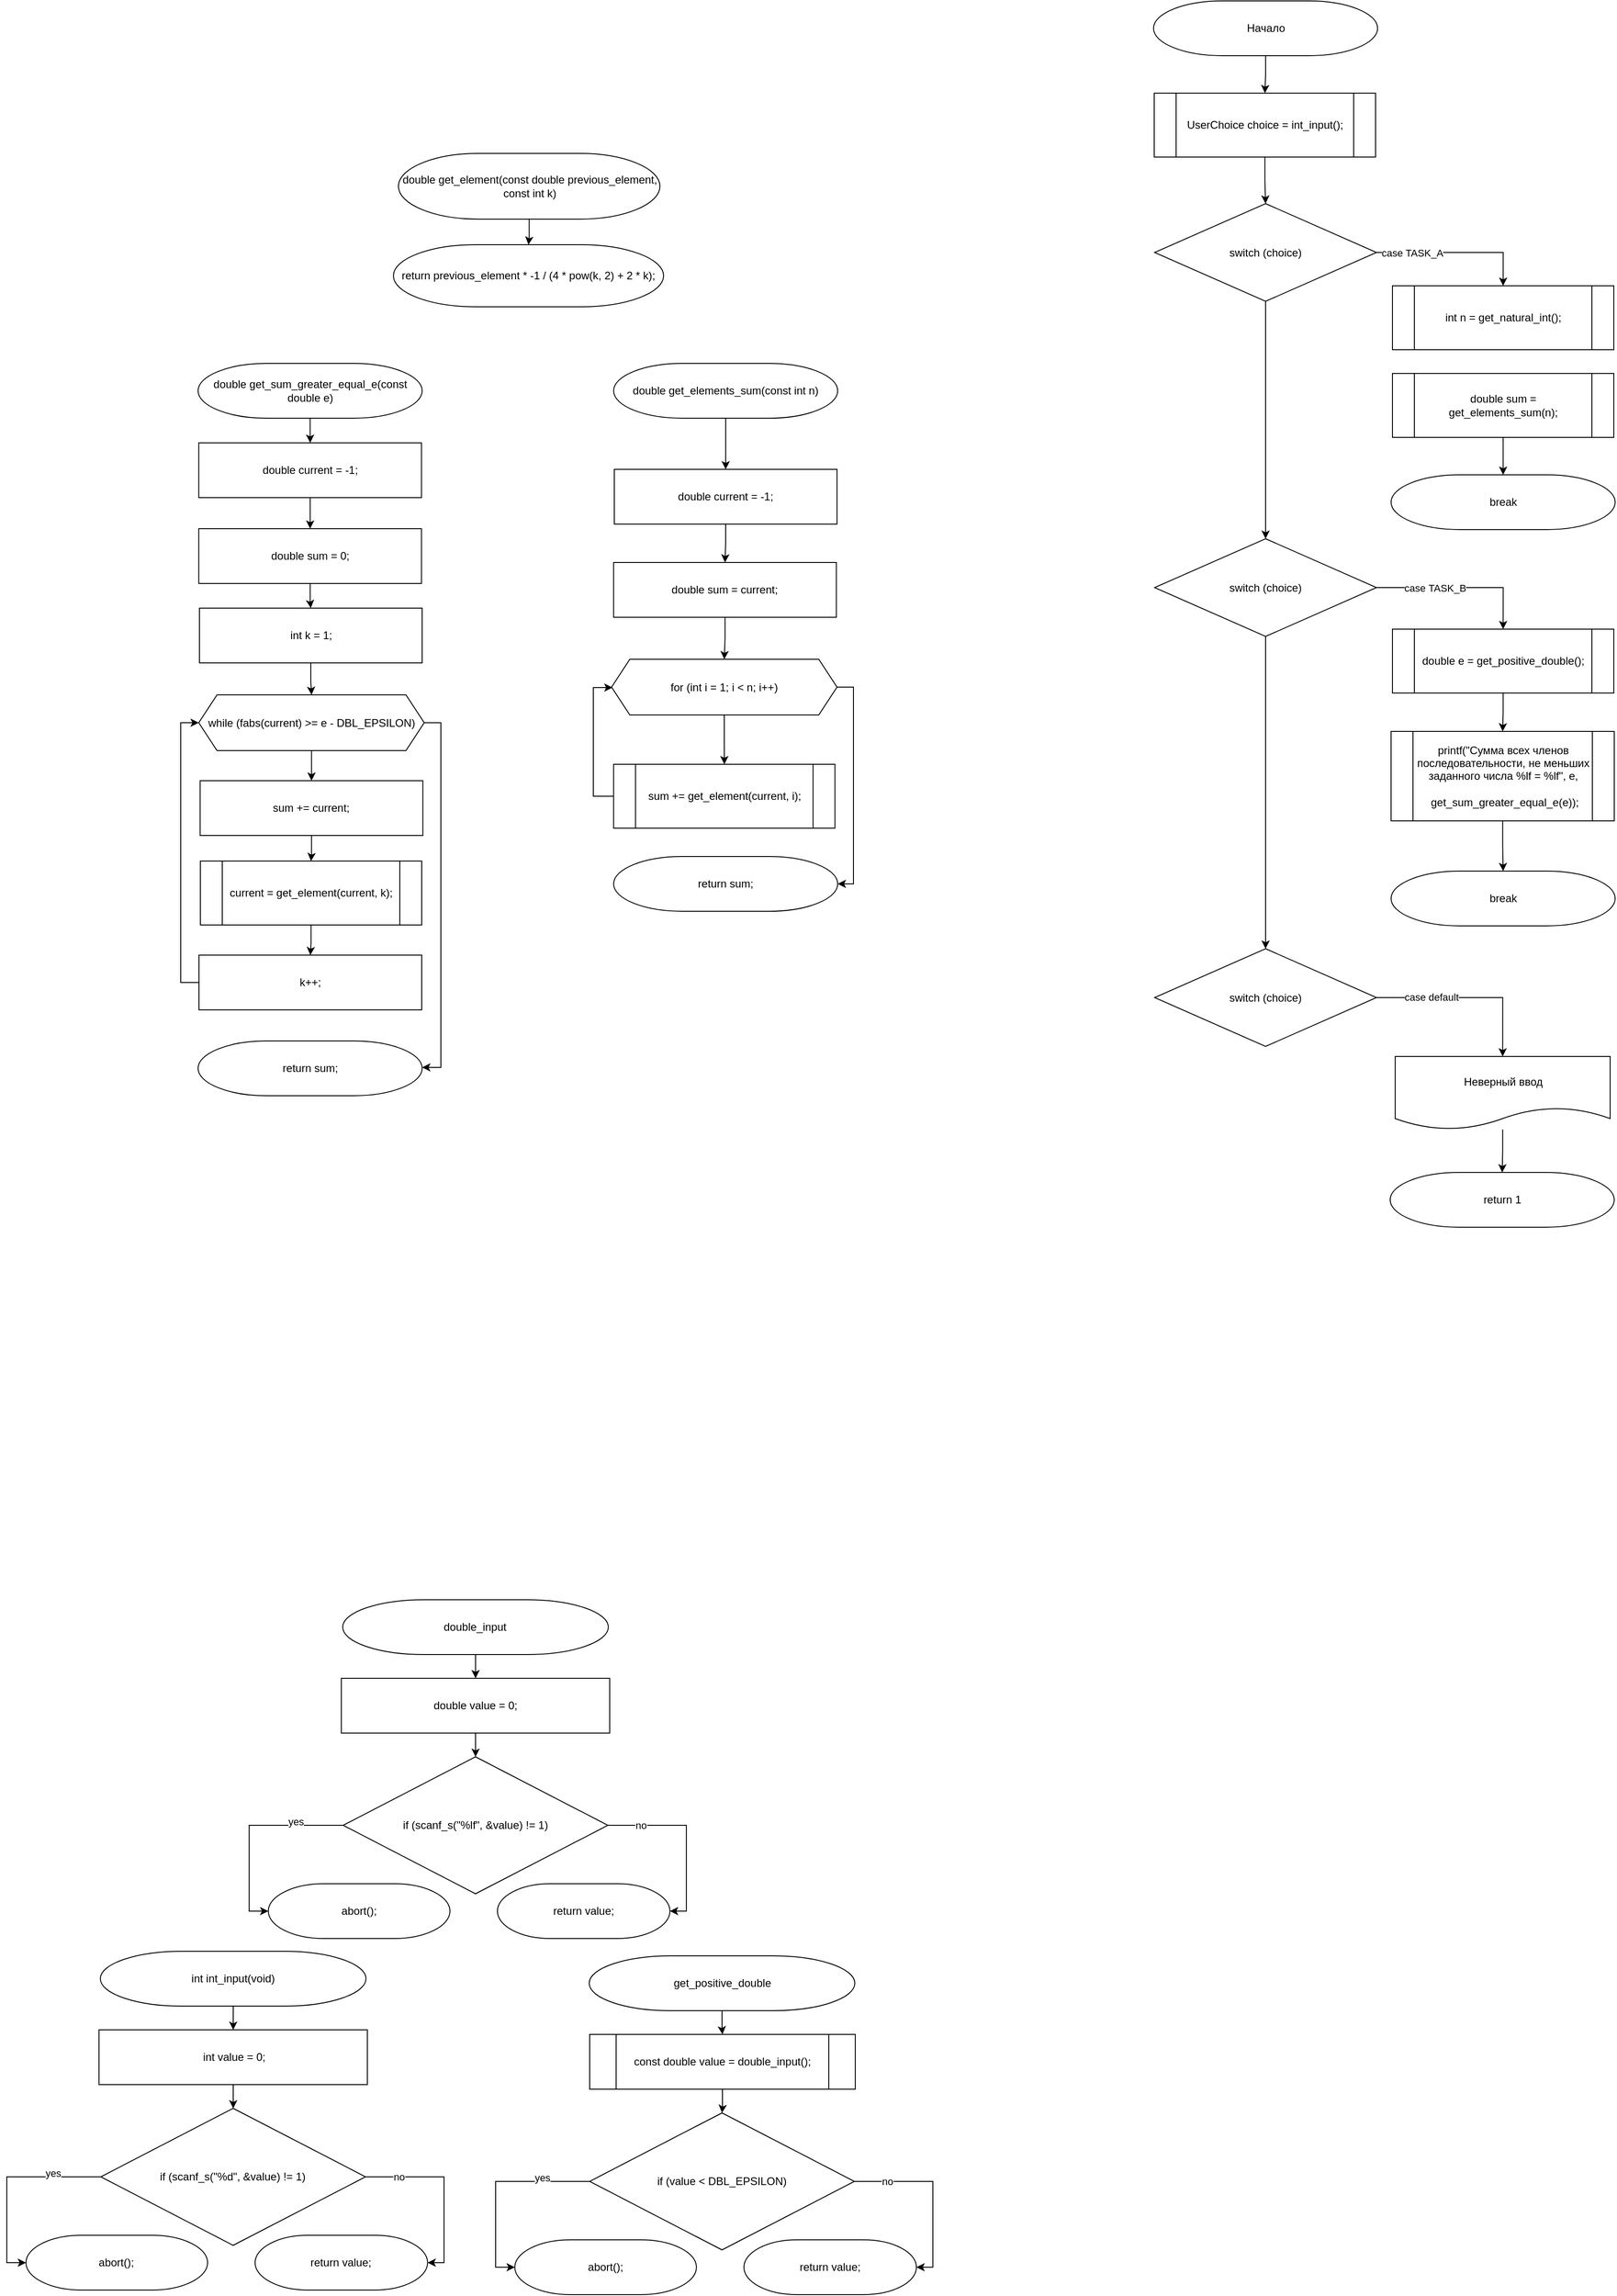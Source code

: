 <mxfile version="25.0.2">
  <diagram name="Страница — 1" id="hPPcrUByunXkYxeMK2Q-">
    <mxGraphModel dx="3249" dy="1206" grid="0" gridSize="10" guides="1" tooltips="1" connect="1" arrows="1" fold="1" page="0" pageScale="1" pageWidth="827" pageHeight="1169" math="0" shadow="0">
      <root>
        <mxCell id="0" />
        <mxCell id="1" parent="0" />
        <mxCell id="ef_AyhjqfBPVGRUeGjaf-38" value="" style="edgeStyle=orthogonalEdgeStyle;rounded=0;orthogonalLoop=1;jettySize=auto;html=1;" edge="1" parent="1" source="ef_AyhjqfBPVGRUeGjaf-4" target="ef_AyhjqfBPVGRUeGjaf-10">
          <mxGeometry relative="1" as="geometry" />
        </mxCell>
        <mxCell id="ef_AyhjqfBPVGRUeGjaf-4" value="Начало" style="strokeWidth=1;html=1;shape=mxgraph.flowchart.terminator;whiteSpace=wrap;" vertex="1" parent="1">
          <mxGeometry x="281.75" y="395" width="245.5" height="60" as="geometry" />
        </mxCell>
        <mxCell id="ef_AyhjqfBPVGRUeGjaf-9" value="" style="edgeStyle=orthogonalEdgeStyle;rounded=0;orthogonalLoop=1;jettySize=auto;html=1;" edge="1" parent="1" source="ef_AyhjqfBPVGRUeGjaf-10" target="ef_AyhjqfBPVGRUeGjaf-14">
          <mxGeometry relative="1" as="geometry" />
        </mxCell>
        <mxCell id="ef_AyhjqfBPVGRUeGjaf-10" value="UserChoice choice = int_input();" style="shape=process;whiteSpace=wrap;html=1;backgroundOutline=1;" vertex="1" parent="1">
          <mxGeometry x="282.5" y="496" width="242.5" height="70" as="geometry" />
        </mxCell>
        <mxCell id="ef_AyhjqfBPVGRUeGjaf-11" style="edgeStyle=orthogonalEdgeStyle;rounded=0;orthogonalLoop=1;jettySize=auto;html=1;entryX=0.5;entryY=0;entryDx=0;entryDy=0;" edge="1" parent="1" source="ef_AyhjqfBPVGRUeGjaf-14" target="ef_AyhjqfBPVGRUeGjaf-16">
          <mxGeometry relative="1" as="geometry" />
        </mxCell>
        <mxCell id="ef_AyhjqfBPVGRUeGjaf-12" value="case TASK_A" style="edgeLabel;html=1;align=center;verticalAlign=middle;resizable=0;points=[];" vertex="1" connectable="0" parent="ef_AyhjqfBPVGRUeGjaf-11">
          <mxGeometry x="-0.552" relative="1" as="geometry">
            <mxPoint x="-1" as="offset" />
          </mxGeometry>
        </mxCell>
        <mxCell id="ef_AyhjqfBPVGRUeGjaf-13" style="edgeStyle=orthogonalEdgeStyle;rounded=0;orthogonalLoop=1;jettySize=auto;html=1;entryX=0.5;entryY=0;entryDx=0;entryDy=0;" edge="1" parent="1" source="ef_AyhjqfBPVGRUeGjaf-14" target="ef_AyhjqfBPVGRUeGjaf-21">
          <mxGeometry relative="1" as="geometry" />
        </mxCell>
        <mxCell id="ef_AyhjqfBPVGRUeGjaf-14" value="switch (choice)" style="rhombus;whiteSpace=wrap;html=1;" vertex="1" parent="1">
          <mxGeometry x="283" y="617" width="243" height="107" as="geometry" />
        </mxCell>
        <mxCell id="ef_AyhjqfBPVGRUeGjaf-16" value="int n = get_natural_int();" style="shape=process;whiteSpace=wrap;html=1;backgroundOutline=1;" vertex="1" parent="1">
          <mxGeometry x="543.5" y="707" width="242.5" height="70" as="geometry" />
        </mxCell>
        <mxCell id="ef_AyhjqfBPVGRUeGjaf-17" value="break" style="strokeWidth=1;html=1;shape=mxgraph.flowchart.terminator;whiteSpace=wrap;" vertex="1" parent="1">
          <mxGeometry x="542" y="914" width="245.5" height="60" as="geometry" />
        </mxCell>
        <mxCell id="ef_AyhjqfBPVGRUeGjaf-18" style="edgeStyle=orthogonalEdgeStyle;rounded=0;orthogonalLoop=1;jettySize=auto;html=1;entryX=0.5;entryY=0;entryDx=0;entryDy=0;" edge="1" parent="1" source="ef_AyhjqfBPVGRUeGjaf-21" target="ef_AyhjqfBPVGRUeGjaf-23">
          <mxGeometry relative="1" as="geometry" />
        </mxCell>
        <mxCell id="ef_AyhjqfBPVGRUeGjaf-19" value="case&amp;nbsp;TASK_B" style="edgeLabel;html=1;align=center;verticalAlign=middle;resizable=0;points=[];" vertex="1" connectable="0" parent="ef_AyhjqfBPVGRUeGjaf-18">
          <mxGeometry x="-0.607" y="-1" relative="1" as="geometry">
            <mxPoint x="28" y="-1" as="offset" />
          </mxGeometry>
        </mxCell>
        <mxCell id="ef_AyhjqfBPVGRUeGjaf-20" style="edgeStyle=orthogonalEdgeStyle;rounded=0;orthogonalLoop=1;jettySize=auto;html=1;entryX=0.5;entryY=0;entryDx=0;entryDy=0;" edge="1" parent="1" source="ef_AyhjqfBPVGRUeGjaf-21" target="ef_AyhjqfBPVGRUeGjaf-28">
          <mxGeometry relative="1" as="geometry" />
        </mxCell>
        <mxCell id="ef_AyhjqfBPVGRUeGjaf-21" value="switch (choice)" style="rhombus;whiteSpace=wrap;html=1;" vertex="1" parent="1">
          <mxGeometry x="283" y="984" width="243" height="107" as="geometry" />
        </mxCell>
        <mxCell id="ef_AyhjqfBPVGRUeGjaf-42" value="" style="edgeStyle=orthogonalEdgeStyle;rounded=0;orthogonalLoop=1;jettySize=auto;html=1;" edge="1" parent="1" source="ef_AyhjqfBPVGRUeGjaf-23" target="ef_AyhjqfBPVGRUeGjaf-41">
          <mxGeometry relative="1" as="geometry" />
        </mxCell>
        <mxCell id="ef_AyhjqfBPVGRUeGjaf-23" value="double e = get_positive_double();" style="shape=process;whiteSpace=wrap;html=1;backgroundOutline=1;" vertex="1" parent="1">
          <mxGeometry x="543.5" y="1083" width="242.5" height="70" as="geometry" />
        </mxCell>
        <mxCell id="ef_AyhjqfBPVGRUeGjaf-24" value="break" style="strokeWidth=1;html=1;shape=mxgraph.flowchart.terminator;whiteSpace=wrap;" vertex="1" parent="1">
          <mxGeometry x="542" y="1348" width="245.5" height="60" as="geometry" />
        </mxCell>
        <mxCell id="ef_AyhjqfBPVGRUeGjaf-25" style="edgeStyle=orthogonalEdgeStyle;rounded=0;orthogonalLoop=1;jettySize=auto;html=1;entryX=0.5;entryY=0;entryDx=0;entryDy=0;" edge="1" parent="1" source="ef_AyhjqfBPVGRUeGjaf-28" target="ef_AyhjqfBPVGRUeGjaf-31">
          <mxGeometry relative="1" as="geometry">
            <mxPoint x="698.25" y="1982" as="targetPoint" />
          </mxGeometry>
        </mxCell>
        <mxCell id="ef_AyhjqfBPVGRUeGjaf-26" value="case&amp;nbsp;default" style="edgeLabel;html=1;align=center;verticalAlign=middle;resizable=0;points=[];" vertex="1" connectable="0" parent="ef_AyhjqfBPVGRUeGjaf-25">
          <mxGeometry x="-0.404" y="1" relative="1" as="geometry">
            <mxPoint x="-1" as="offset" />
          </mxGeometry>
        </mxCell>
        <mxCell id="ef_AyhjqfBPVGRUeGjaf-28" value="switch (choice)" style="rhombus;whiteSpace=wrap;html=1;" vertex="1" parent="1">
          <mxGeometry x="283" y="1433" width="243" height="107" as="geometry" />
        </mxCell>
        <mxCell id="ef_AyhjqfBPVGRUeGjaf-45" value="" style="edgeStyle=orthogonalEdgeStyle;rounded=0;orthogonalLoop=1;jettySize=auto;html=1;" edge="1" parent="1" source="ef_AyhjqfBPVGRUeGjaf-31" target="ef_AyhjqfBPVGRUeGjaf-44">
          <mxGeometry relative="1" as="geometry" />
        </mxCell>
        <mxCell id="ef_AyhjqfBPVGRUeGjaf-31" value="Неверный ввод" style="shape=document;whiteSpace=wrap;html=1;boundedLbl=1;" vertex="1" parent="1">
          <mxGeometry x="546.5" y="1551" width="235.5" height="80" as="geometry" />
        </mxCell>
        <mxCell id="ef_AyhjqfBPVGRUeGjaf-40" value="" style="edgeStyle=orthogonalEdgeStyle;rounded=0;orthogonalLoop=1;jettySize=auto;html=1;" edge="1" parent="1" source="ef_AyhjqfBPVGRUeGjaf-39" target="ef_AyhjqfBPVGRUeGjaf-17">
          <mxGeometry relative="1" as="geometry" />
        </mxCell>
        <mxCell id="ef_AyhjqfBPVGRUeGjaf-39" value="double sum = get_elements_sum(n);" style="shape=process;whiteSpace=wrap;html=1;backgroundOutline=1;" vertex="1" parent="1">
          <mxGeometry x="543.5" y="803" width="242.5" height="70" as="geometry" />
        </mxCell>
        <mxCell id="ef_AyhjqfBPVGRUeGjaf-43" value="" style="edgeStyle=orthogonalEdgeStyle;rounded=0;orthogonalLoop=1;jettySize=auto;html=1;" edge="1" parent="1" source="ef_AyhjqfBPVGRUeGjaf-41" target="ef_AyhjqfBPVGRUeGjaf-24">
          <mxGeometry relative="1" as="geometry" />
        </mxCell>
        <mxCell id="ef_AyhjqfBPVGRUeGjaf-41" value="&lt;div&gt;printf(&quot;Cуммa всех членов последовательности, не меньших заданного числа %lf = %lf&quot;, e,&lt;/div&gt;&lt;div&gt;&amp;nbsp; &amp;nbsp; &amp;nbsp; &amp;nbsp; &amp;nbsp; &amp;nbsp; &amp;nbsp; &amp;nbsp; &amp;nbsp; &amp;nbsp;get_sum_greater_equal_e(e));&lt;/div&gt;" style="shape=process;whiteSpace=wrap;html=1;backgroundOutline=1;" vertex="1" parent="1">
          <mxGeometry x="542" y="1195" width="244.5" height="98" as="geometry" />
        </mxCell>
        <mxCell id="ef_AyhjqfBPVGRUeGjaf-44" value="return 1" style="strokeWidth=1;html=1;shape=mxgraph.flowchart.terminator;whiteSpace=wrap;" vertex="1" parent="1">
          <mxGeometry x="541" y="1678" width="245.5" height="60" as="geometry" />
        </mxCell>
        <mxCell id="ef_AyhjqfBPVGRUeGjaf-48" value="" style="edgeStyle=orthogonalEdgeStyle;rounded=0;orthogonalLoop=1;jettySize=auto;html=1;" edge="1" parent="1" source="ef_AyhjqfBPVGRUeGjaf-46" target="ef_AyhjqfBPVGRUeGjaf-47">
          <mxGeometry relative="1" as="geometry" />
        </mxCell>
        <mxCell id="ef_AyhjqfBPVGRUeGjaf-46" value="double get_element(const double previous_element, const int k)" style="strokeWidth=1;html=1;shape=mxgraph.flowchart.terminator;whiteSpace=wrap;" vertex="1" parent="1">
          <mxGeometry x="-545.5" y="562" width="286.5" height="72" as="geometry" />
        </mxCell>
        <mxCell id="ef_AyhjqfBPVGRUeGjaf-47" value="return previous_element * -1 / (4 * pow(k, 2) + 2 * k);" style="strokeWidth=1;html=1;shape=mxgraph.flowchart.terminator;whiteSpace=wrap;" vertex="1" parent="1">
          <mxGeometry x="-551" y="662" width="296" height="68" as="geometry" />
        </mxCell>
        <mxCell id="ef_AyhjqfBPVGRUeGjaf-56" value="" style="edgeStyle=orthogonalEdgeStyle;rounded=0;orthogonalLoop=1;jettySize=auto;html=1;" edge="1" parent="1" source="ef_AyhjqfBPVGRUeGjaf-49" target="ef_AyhjqfBPVGRUeGjaf-50">
          <mxGeometry relative="1" as="geometry" />
        </mxCell>
        <mxCell id="ef_AyhjqfBPVGRUeGjaf-49" value="double get_elements_sum(const int n)" style="strokeWidth=1;html=1;shape=mxgraph.flowchart.terminator;whiteSpace=wrap;" vertex="1" parent="1">
          <mxGeometry x="-309.75" y="792" width="245.5" height="60" as="geometry" />
        </mxCell>
        <mxCell id="ef_AyhjqfBPVGRUeGjaf-57" value="" style="edgeStyle=orthogonalEdgeStyle;rounded=0;orthogonalLoop=1;jettySize=auto;html=1;" edge="1" parent="1" source="ef_AyhjqfBPVGRUeGjaf-50" target="ef_AyhjqfBPVGRUeGjaf-51">
          <mxGeometry relative="1" as="geometry" />
        </mxCell>
        <mxCell id="ef_AyhjqfBPVGRUeGjaf-50" value="double current = -1;" style="rounded=0;whiteSpace=wrap;html=1;" vertex="1" parent="1">
          <mxGeometry x="-309" y="908" width="244" height="60" as="geometry" />
        </mxCell>
        <mxCell id="ef_AyhjqfBPVGRUeGjaf-58" value="" style="edgeStyle=orthogonalEdgeStyle;rounded=0;orthogonalLoop=1;jettySize=auto;html=1;" edge="1" parent="1" source="ef_AyhjqfBPVGRUeGjaf-51" target="ef_AyhjqfBPVGRUeGjaf-52">
          <mxGeometry relative="1" as="geometry" />
        </mxCell>
        <mxCell id="ef_AyhjqfBPVGRUeGjaf-51" value="double sum = current;" style="rounded=0;whiteSpace=wrap;html=1;" vertex="1" parent="1">
          <mxGeometry x="-309.75" y="1010" width="244" height="60" as="geometry" />
        </mxCell>
        <mxCell id="ef_AyhjqfBPVGRUeGjaf-54" value="" style="edgeStyle=orthogonalEdgeStyle;rounded=0;orthogonalLoop=1;jettySize=auto;html=1;" edge="1" parent="1" source="ef_AyhjqfBPVGRUeGjaf-52" target="ef_AyhjqfBPVGRUeGjaf-53">
          <mxGeometry relative="1" as="geometry" />
        </mxCell>
        <mxCell id="ef_AyhjqfBPVGRUeGjaf-52" value="for (int i = 1; i &amp;lt; n; i++)" style="shape=hexagon;perimeter=hexagonPerimeter2;whiteSpace=wrap;html=1;fixedSize=1;" vertex="1" parent="1">
          <mxGeometry x="-312" y="1116" width="247" height="61" as="geometry" />
        </mxCell>
        <mxCell id="ef_AyhjqfBPVGRUeGjaf-53" value="sum += get_element(current, i);" style="shape=process;whiteSpace=wrap;html=1;backgroundOutline=1;" vertex="1" parent="1">
          <mxGeometry x="-309.75" y="1231" width="242.5" height="70" as="geometry" />
        </mxCell>
        <mxCell id="ef_AyhjqfBPVGRUeGjaf-55" style="edgeStyle=orthogonalEdgeStyle;rounded=0;orthogonalLoop=1;jettySize=auto;html=1;" edge="1" parent="1" source="ef_AyhjqfBPVGRUeGjaf-53">
          <mxGeometry relative="1" as="geometry">
            <mxPoint x="-311" y="1147" as="targetPoint" />
            <Array as="points">
              <mxPoint x="-332" y="1266" />
              <mxPoint x="-332" y="1147" />
              <mxPoint x="-311" y="1147" />
            </Array>
          </mxGeometry>
        </mxCell>
        <mxCell id="ef_AyhjqfBPVGRUeGjaf-59" value="return sum;" style="strokeWidth=1;html=1;shape=mxgraph.flowchart.terminator;whiteSpace=wrap;" vertex="1" parent="1">
          <mxGeometry x="-309.75" y="1332" width="245.5" height="60" as="geometry" />
        </mxCell>
        <mxCell id="ef_AyhjqfBPVGRUeGjaf-60" style="edgeStyle=orthogonalEdgeStyle;rounded=0;orthogonalLoop=1;jettySize=auto;html=1;entryX=1;entryY=0.5;entryDx=0;entryDy=0;entryPerimeter=0;" edge="1" parent="1" source="ef_AyhjqfBPVGRUeGjaf-52" target="ef_AyhjqfBPVGRUeGjaf-59">
          <mxGeometry relative="1" as="geometry">
            <Array as="points">
              <mxPoint x="-47" y="1147" />
              <mxPoint x="-47" y="1362" />
            </Array>
          </mxGeometry>
        </mxCell>
        <mxCell id="ef_AyhjqfBPVGRUeGjaf-61" value="" style="edgeStyle=orthogonalEdgeStyle;rounded=0;orthogonalLoop=1;jettySize=auto;html=1;" edge="1" parent="1" source="ef_AyhjqfBPVGRUeGjaf-62" target="ef_AyhjqfBPVGRUeGjaf-64">
          <mxGeometry relative="1" as="geometry" />
        </mxCell>
        <mxCell id="ef_AyhjqfBPVGRUeGjaf-62" value="double get_sum_greater_equal_e(const double e)" style="strokeWidth=1;html=1;shape=mxgraph.flowchart.terminator;whiteSpace=wrap;" vertex="1" parent="1">
          <mxGeometry x="-765" y="792" width="245.5" height="60" as="geometry" />
        </mxCell>
        <mxCell id="ef_AyhjqfBPVGRUeGjaf-76" style="edgeStyle=orthogonalEdgeStyle;rounded=0;orthogonalLoop=1;jettySize=auto;html=1;entryX=0.5;entryY=0;entryDx=0;entryDy=0;" edge="1" parent="1" source="ef_AyhjqfBPVGRUeGjaf-64" target="ef_AyhjqfBPVGRUeGjaf-66">
          <mxGeometry relative="1" as="geometry" />
        </mxCell>
        <mxCell id="ef_AyhjqfBPVGRUeGjaf-64" value="double current = -1;" style="rounded=0;whiteSpace=wrap;html=1;" vertex="1" parent="1">
          <mxGeometry x="-764.25" y="879" width="244" height="60" as="geometry" />
        </mxCell>
        <mxCell id="ef_AyhjqfBPVGRUeGjaf-77" value="" style="edgeStyle=orthogonalEdgeStyle;rounded=0;orthogonalLoop=1;jettySize=auto;html=1;" edge="1" parent="1" source="ef_AyhjqfBPVGRUeGjaf-66" target="ef_AyhjqfBPVGRUeGjaf-73">
          <mxGeometry relative="1" as="geometry" />
        </mxCell>
        <mxCell id="ef_AyhjqfBPVGRUeGjaf-66" value="double sum = 0;" style="rounded=0;whiteSpace=wrap;html=1;" vertex="1" parent="1">
          <mxGeometry x="-764.25" y="973" width="244" height="60" as="geometry" />
        </mxCell>
        <mxCell id="ef_AyhjqfBPVGRUeGjaf-82" value="" style="edgeStyle=orthogonalEdgeStyle;rounded=0;orthogonalLoop=1;jettySize=auto;html=1;" edge="1" parent="1" source="ef_AyhjqfBPVGRUeGjaf-68" target="ef_AyhjqfBPVGRUeGjaf-80">
          <mxGeometry relative="1" as="geometry" />
        </mxCell>
        <mxCell id="ef_AyhjqfBPVGRUeGjaf-68" value="while (fabs(current) &amp;gt;= e - DBL_EPSILON)" style="shape=hexagon;perimeter=hexagonPerimeter2;whiteSpace=wrap;html=1;fixedSize=1;" vertex="1" parent="1">
          <mxGeometry x="-764.25" y="1155" width="247" height="61" as="geometry" />
        </mxCell>
        <mxCell id="ef_AyhjqfBPVGRUeGjaf-71" value="return sum;" style="strokeWidth=1;html=1;shape=mxgraph.flowchart.terminator;whiteSpace=wrap;" vertex="1" parent="1">
          <mxGeometry x="-765" y="1534" width="245.5" height="60" as="geometry" />
        </mxCell>
        <mxCell id="ef_AyhjqfBPVGRUeGjaf-78" value="" style="edgeStyle=orthogonalEdgeStyle;rounded=0;orthogonalLoop=1;jettySize=auto;html=1;" edge="1" parent="1" source="ef_AyhjqfBPVGRUeGjaf-73" target="ef_AyhjqfBPVGRUeGjaf-68">
          <mxGeometry relative="1" as="geometry" />
        </mxCell>
        <mxCell id="ef_AyhjqfBPVGRUeGjaf-73" value="int k = 1;" style="rounded=0;whiteSpace=wrap;html=1;" vertex="1" parent="1">
          <mxGeometry x="-763.5" y="1060" width="244" height="60" as="geometry" />
        </mxCell>
        <mxCell id="ef_AyhjqfBPVGRUeGjaf-84" value="" style="edgeStyle=orthogonalEdgeStyle;rounded=0;orthogonalLoop=1;jettySize=auto;html=1;" edge="1" parent="1" source="ef_AyhjqfBPVGRUeGjaf-79" target="ef_AyhjqfBPVGRUeGjaf-81">
          <mxGeometry relative="1" as="geometry" />
        </mxCell>
        <mxCell id="ef_AyhjqfBPVGRUeGjaf-79" value="current = get_element(current, k);" style="shape=process;whiteSpace=wrap;html=1;backgroundOutline=1;" vertex="1" parent="1">
          <mxGeometry x="-762.5" y="1337" width="242.5" height="70" as="geometry" />
        </mxCell>
        <mxCell id="ef_AyhjqfBPVGRUeGjaf-83" value="" style="edgeStyle=orthogonalEdgeStyle;rounded=0;orthogonalLoop=1;jettySize=auto;html=1;" edge="1" parent="1" source="ef_AyhjqfBPVGRUeGjaf-80" target="ef_AyhjqfBPVGRUeGjaf-79">
          <mxGeometry relative="1" as="geometry" />
        </mxCell>
        <mxCell id="ef_AyhjqfBPVGRUeGjaf-80" value="sum += current;" style="rounded=0;whiteSpace=wrap;html=1;" vertex="1" parent="1">
          <mxGeometry x="-762.75" y="1249" width="244" height="60" as="geometry" />
        </mxCell>
        <mxCell id="ef_AyhjqfBPVGRUeGjaf-86" style="edgeStyle=orthogonalEdgeStyle;rounded=0;orthogonalLoop=1;jettySize=auto;html=1;entryX=0;entryY=0.5;entryDx=0;entryDy=0;" edge="1" parent="1" source="ef_AyhjqfBPVGRUeGjaf-81" target="ef_AyhjqfBPVGRUeGjaf-68">
          <mxGeometry relative="1" as="geometry">
            <Array as="points">
              <mxPoint x="-784" y="1470" />
              <mxPoint x="-784" y="1186" />
            </Array>
          </mxGeometry>
        </mxCell>
        <mxCell id="ef_AyhjqfBPVGRUeGjaf-81" value="k++;" style="rounded=0;whiteSpace=wrap;html=1;" vertex="1" parent="1">
          <mxGeometry x="-764" y="1440" width="244" height="60" as="geometry" />
        </mxCell>
        <mxCell id="ef_AyhjqfBPVGRUeGjaf-85" style="edgeStyle=orthogonalEdgeStyle;rounded=0;orthogonalLoop=1;jettySize=auto;html=1;entryX=1;entryY=0.5;entryDx=0;entryDy=0;entryPerimeter=0;" edge="1" parent="1" source="ef_AyhjqfBPVGRUeGjaf-68">
          <mxGeometry relative="1" as="geometry">
            <mxPoint x="-519.5" y="1563" as="targetPoint" />
            <Array as="points">
              <mxPoint x="-499" y="1186" />
              <mxPoint x="-499" y="1563" />
            </Array>
          </mxGeometry>
        </mxCell>
        <mxCell id="ef_AyhjqfBPVGRUeGjaf-87" style="edgeStyle=orthogonalEdgeStyle;rounded=0;orthogonalLoop=1;jettySize=auto;html=1;entryX=1;entryY=0.5;entryDx=0;entryDy=0;exitX=1;exitY=0.5;exitDx=0;exitDy=0;entryPerimeter=0;" edge="1" parent="1" source="ef_AyhjqfBPVGRUeGjaf-91" target="ef_AyhjqfBPVGRUeGjaf-95">
          <mxGeometry relative="1" as="geometry">
            <mxPoint x="-588.05" y="2784" as="sourcePoint" />
            <mxPoint x="-518.05" y="2964" as="targetPoint" />
            <Array as="points">
              <mxPoint x="-495.55" y="2778" />
              <mxPoint x="-495.55" y="2872" />
            </Array>
          </mxGeometry>
        </mxCell>
        <mxCell id="ef_AyhjqfBPVGRUeGjaf-88" value="no" style="edgeLabel;html=1;align=center;verticalAlign=middle;resizable=0;points=[];" vertex="1" connectable="0" parent="ef_AyhjqfBPVGRUeGjaf-87">
          <mxGeometry x="-0.638" relative="1" as="geometry">
            <mxPoint as="offset" />
          </mxGeometry>
        </mxCell>
        <mxCell id="ef_AyhjqfBPVGRUeGjaf-89" style="edgeStyle=orthogonalEdgeStyle;rounded=0;orthogonalLoop=1;jettySize=auto;html=1;entryX=0;entryY=0.5;entryDx=0;entryDy=0;exitX=0;exitY=0.5;exitDx=0;exitDy=0;entryPerimeter=0;" edge="1" parent="1" source="ef_AyhjqfBPVGRUeGjaf-91" target="ef_AyhjqfBPVGRUeGjaf-94">
          <mxGeometry relative="1" as="geometry">
            <mxPoint x="-868.05" y="2784" as="sourcePoint" />
            <mxPoint x="-943.05" y="2964" as="targetPoint" />
            <Array as="points">
              <mxPoint x="-974.55" y="2778" />
              <mxPoint x="-974.55" y="2872" />
            </Array>
          </mxGeometry>
        </mxCell>
        <mxCell id="ef_AyhjqfBPVGRUeGjaf-90" value="yes" style="edgeLabel;html=1;align=center;verticalAlign=middle;resizable=0;points=[];" vertex="1" connectable="0" parent="ef_AyhjqfBPVGRUeGjaf-89">
          <mxGeometry x="-0.517" y="-4" relative="1" as="geometry">
            <mxPoint as="offset" />
          </mxGeometry>
        </mxCell>
        <mxCell id="ef_AyhjqfBPVGRUeGjaf-91" value="if (scanf_s(&quot;%d&quot;, &amp;amp;value) != 1)" style="rhombus;whiteSpace=wrap;html=1;" vertex="1" parent="1">
          <mxGeometry x="-871.55" y="2703" width="290" height="150" as="geometry" />
        </mxCell>
        <mxCell id="ef_AyhjqfBPVGRUeGjaf-92" value="" style="edgeStyle=orthogonalEdgeStyle;rounded=0;orthogonalLoop=1;jettySize=auto;html=1;" edge="1" parent="1" source="ef_AyhjqfBPVGRUeGjaf-93" target="ef_AyhjqfBPVGRUeGjaf-97">
          <mxGeometry relative="1" as="geometry" />
        </mxCell>
        <mxCell id="ef_AyhjqfBPVGRUeGjaf-93" value="&lt;div style=&quot;background-color: rgb(255, 255, 255);&quot;&gt;&lt;pre style=&quot;&quot;&gt;&lt;font style=&quot;&quot;&gt;&lt;font face=&quot;Helvetica&quot;&gt;&lt;span style=&quot;white-space: normal;&quot;&gt;int int_input(void)&lt;/span&gt;&lt;/font&gt;&lt;font face=&quot;JetBrains Mono, monospace&quot; color=&quot;#202020&quot;&gt;&lt;br&gt;&lt;/font&gt;&lt;/font&gt;&lt;/pre&gt;&lt;/div&gt;" style="strokeWidth=1;html=1;shape=mxgraph.flowchart.terminator;whiteSpace=wrap;" vertex="1" parent="1">
          <mxGeometry x="-872.05" y="2531" width="291" height="60" as="geometry" />
        </mxCell>
        <mxCell id="ef_AyhjqfBPVGRUeGjaf-94" value="&lt;font style=&quot;font-size: 12px;&quot;&gt;abort();&lt;/font&gt;" style="strokeWidth=1;html=1;shape=mxgraph.flowchart.terminator;whiteSpace=wrap;" vertex="1" parent="1">
          <mxGeometry x="-953.55" y="2842" width="199" height="60" as="geometry" />
        </mxCell>
        <mxCell id="ef_AyhjqfBPVGRUeGjaf-95" value="&lt;font style=&quot;font-size: 12px;&quot;&gt;return value;&lt;/font&gt;" style="strokeWidth=1;html=1;shape=mxgraph.flowchart.terminator;whiteSpace=wrap;" vertex="1" parent="1">
          <mxGeometry x="-702.55" y="2842" width="189" height="60" as="geometry" />
        </mxCell>
        <mxCell id="ef_AyhjqfBPVGRUeGjaf-96" value="" style="edgeStyle=orthogonalEdgeStyle;rounded=0;orthogonalLoop=1;jettySize=auto;html=1;" edge="1" parent="1" source="ef_AyhjqfBPVGRUeGjaf-97" target="ef_AyhjqfBPVGRUeGjaf-91">
          <mxGeometry relative="1" as="geometry" />
        </mxCell>
        <mxCell id="ef_AyhjqfBPVGRUeGjaf-97" value="&amp;nbsp;int value = 0;" style="rounded=0;whiteSpace=wrap;html=1;" vertex="1" parent="1">
          <mxGeometry x="-873.55" y="2617" width="294" height="60" as="geometry" />
        </mxCell>
        <mxCell id="ef_AyhjqfBPVGRUeGjaf-98" style="edgeStyle=orthogonalEdgeStyle;rounded=0;orthogonalLoop=1;jettySize=auto;html=1;entryX=1;entryY=0.5;entryDx=0;entryDy=0;exitX=1;exitY=0.5;exitDx=0;exitDy=0;entryPerimeter=0;" edge="1" parent="1" source="ef_AyhjqfBPVGRUeGjaf-102" target="ef_AyhjqfBPVGRUeGjaf-106">
          <mxGeometry relative="1" as="geometry">
            <mxPoint x="-52.5" y="2789" as="sourcePoint" />
            <mxPoint x="17.5" y="2969" as="targetPoint" />
            <Array as="points">
              <mxPoint x="40" y="2783" />
              <mxPoint x="40" y="2877" />
            </Array>
          </mxGeometry>
        </mxCell>
        <mxCell id="ef_AyhjqfBPVGRUeGjaf-99" value="no" style="edgeLabel;html=1;align=center;verticalAlign=middle;resizable=0;points=[];" vertex="1" connectable="0" parent="ef_AyhjqfBPVGRUeGjaf-98">
          <mxGeometry x="-0.638" relative="1" as="geometry">
            <mxPoint as="offset" />
          </mxGeometry>
        </mxCell>
        <mxCell id="ef_AyhjqfBPVGRUeGjaf-100" style="edgeStyle=orthogonalEdgeStyle;rounded=0;orthogonalLoop=1;jettySize=auto;html=1;entryX=0;entryY=0.5;entryDx=0;entryDy=0;exitX=0;exitY=0.5;exitDx=0;exitDy=0;entryPerimeter=0;" edge="1" parent="1" source="ef_AyhjqfBPVGRUeGjaf-102" target="ef_AyhjqfBPVGRUeGjaf-105">
          <mxGeometry relative="1" as="geometry">
            <mxPoint x="-332.5" y="2789" as="sourcePoint" />
            <mxPoint x="-407.5" y="2969" as="targetPoint" />
            <Array as="points">
              <mxPoint x="-439" y="2783" />
              <mxPoint x="-439" y="2877" />
            </Array>
          </mxGeometry>
        </mxCell>
        <mxCell id="ef_AyhjqfBPVGRUeGjaf-101" value="yes" style="edgeLabel;html=1;align=center;verticalAlign=middle;resizable=0;points=[];" vertex="1" connectable="0" parent="ef_AyhjqfBPVGRUeGjaf-100">
          <mxGeometry x="-0.517" y="-4" relative="1" as="geometry">
            <mxPoint as="offset" />
          </mxGeometry>
        </mxCell>
        <mxCell id="ef_AyhjqfBPVGRUeGjaf-102" value="if (value &amp;lt; DBL_EPSILON)" style="rhombus;whiteSpace=wrap;html=1;" vertex="1" parent="1">
          <mxGeometry x="-336" y="2708" width="290" height="150" as="geometry" />
        </mxCell>
        <mxCell id="ef_AyhjqfBPVGRUeGjaf-103" value="" style="edgeStyle=orthogonalEdgeStyle;rounded=0;orthogonalLoop=1;jettySize=auto;html=1;" edge="1" parent="1" source="ef_AyhjqfBPVGRUeGjaf-104" target="ef_AyhjqfBPVGRUeGjaf-108">
          <mxGeometry relative="1" as="geometry" />
        </mxCell>
        <mxCell id="ef_AyhjqfBPVGRUeGjaf-104" value="&lt;div style=&quot;background-color: rgb(255, 255, 255);&quot;&gt;&lt;pre style=&quot;&quot;&gt;&lt;font style=&quot;&quot;&gt;&lt;font face=&quot;Helvetica&quot;&gt;&lt;span style=&quot;white-space: normal;&quot;&gt;get_positive_double&lt;/span&gt;&lt;/font&gt;&lt;font color=&quot;#202020&quot; face=&quot;JetBrains Mono, monospace&quot;&gt;&lt;br&gt;&lt;/font&gt;&lt;/font&gt;&lt;/pre&gt;&lt;/div&gt;" style="strokeWidth=1;html=1;shape=mxgraph.flowchart.terminator;whiteSpace=wrap;" vertex="1" parent="1">
          <mxGeometry x="-336.5" y="2536" width="291" height="60" as="geometry" />
        </mxCell>
        <mxCell id="ef_AyhjqfBPVGRUeGjaf-105" value="&lt;font style=&quot;font-size: 12px;&quot;&gt;abort();&lt;/font&gt;" style="strokeWidth=1;html=1;shape=mxgraph.flowchart.terminator;whiteSpace=wrap;" vertex="1" parent="1">
          <mxGeometry x="-418" y="2847" width="199" height="60" as="geometry" />
        </mxCell>
        <mxCell id="ef_AyhjqfBPVGRUeGjaf-106" value="&lt;font style=&quot;font-size: 12px;&quot;&gt;return value;&lt;/font&gt;" style="strokeWidth=1;html=1;shape=mxgraph.flowchart.terminator;whiteSpace=wrap;" vertex="1" parent="1">
          <mxGeometry x="-167" y="2847" width="189" height="60" as="geometry" />
        </mxCell>
        <mxCell id="ef_AyhjqfBPVGRUeGjaf-107" value="" style="edgeStyle=orthogonalEdgeStyle;rounded=0;orthogonalLoop=1;jettySize=auto;html=1;" edge="1" parent="1" source="ef_AyhjqfBPVGRUeGjaf-108" target="ef_AyhjqfBPVGRUeGjaf-102">
          <mxGeometry relative="1" as="geometry" />
        </mxCell>
        <mxCell id="ef_AyhjqfBPVGRUeGjaf-108" value="const double value = double_input();" style="shape=process;whiteSpace=wrap;html=1;backgroundOutline=1;" vertex="1" parent="1">
          <mxGeometry x="-336" y="2622" width="291" height="60" as="geometry" />
        </mxCell>
        <mxCell id="ef_AyhjqfBPVGRUeGjaf-120" style="edgeStyle=orthogonalEdgeStyle;rounded=0;orthogonalLoop=1;jettySize=auto;html=1;entryX=1;entryY=0.5;entryDx=0;entryDy=0;exitX=1;exitY=0.5;exitDx=0;exitDy=0;entryPerimeter=0;" edge="1" parent="1" source="ef_AyhjqfBPVGRUeGjaf-124" target="ef_AyhjqfBPVGRUeGjaf-128">
          <mxGeometry relative="1" as="geometry">
            <mxPoint x="-322.55" y="2399" as="sourcePoint" />
            <mxPoint x="-252.55" y="2579" as="targetPoint" />
            <Array as="points">
              <mxPoint x="-230.05" y="2393" />
              <mxPoint x="-230.05" y="2487" />
            </Array>
          </mxGeometry>
        </mxCell>
        <mxCell id="ef_AyhjqfBPVGRUeGjaf-121" value="no" style="edgeLabel;html=1;align=center;verticalAlign=middle;resizable=0;points=[];" vertex="1" connectable="0" parent="ef_AyhjqfBPVGRUeGjaf-120">
          <mxGeometry x="-0.638" relative="1" as="geometry">
            <mxPoint as="offset" />
          </mxGeometry>
        </mxCell>
        <mxCell id="ef_AyhjqfBPVGRUeGjaf-122" style="edgeStyle=orthogonalEdgeStyle;rounded=0;orthogonalLoop=1;jettySize=auto;html=1;entryX=0;entryY=0.5;entryDx=0;entryDy=0;exitX=0;exitY=0.5;exitDx=0;exitDy=0;entryPerimeter=0;" edge="1" parent="1" source="ef_AyhjqfBPVGRUeGjaf-124" target="ef_AyhjqfBPVGRUeGjaf-127">
          <mxGeometry relative="1" as="geometry">
            <mxPoint x="-602.55" y="2399" as="sourcePoint" />
            <mxPoint x="-677.55" y="2579" as="targetPoint" />
            <Array as="points">
              <mxPoint x="-709.05" y="2393" />
              <mxPoint x="-709.05" y="2487" />
            </Array>
          </mxGeometry>
        </mxCell>
        <mxCell id="ef_AyhjqfBPVGRUeGjaf-123" value="yes" style="edgeLabel;html=1;align=center;verticalAlign=middle;resizable=0;points=[];" vertex="1" connectable="0" parent="ef_AyhjqfBPVGRUeGjaf-122">
          <mxGeometry x="-0.517" y="-4" relative="1" as="geometry">
            <mxPoint as="offset" />
          </mxGeometry>
        </mxCell>
        <mxCell id="ef_AyhjqfBPVGRUeGjaf-124" value="if (scanf_s(&quot;%lf&quot;, &amp;amp;value) != 1)" style="rhombus;whiteSpace=wrap;html=1;" vertex="1" parent="1">
          <mxGeometry x="-606.05" y="2318" width="290" height="150" as="geometry" />
        </mxCell>
        <mxCell id="ef_AyhjqfBPVGRUeGjaf-125" value="" style="edgeStyle=orthogonalEdgeStyle;rounded=0;orthogonalLoop=1;jettySize=auto;html=1;" edge="1" parent="1" source="ef_AyhjqfBPVGRUeGjaf-126" target="ef_AyhjqfBPVGRUeGjaf-130">
          <mxGeometry relative="1" as="geometry" />
        </mxCell>
        <mxCell id="ef_AyhjqfBPVGRUeGjaf-126" value="&lt;div style=&quot;background-color: rgb(255, 255, 255);&quot;&gt;&lt;pre style=&quot;&quot;&gt;&lt;font style=&quot;&quot;&gt;&lt;font face=&quot;Helvetica&quot;&gt;&lt;span style=&quot;white-space: normal;&quot;&gt;double_input&lt;/span&gt;&lt;/font&gt;&lt;font face=&quot;JetBrains Mono, monospace&quot; color=&quot;#202020&quot;&gt;&lt;br&gt;&lt;/font&gt;&lt;/font&gt;&lt;/pre&gt;&lt;/div&gt;" style="strokeWidth=1;html=1;shape=mxgraph.flowchart.terminator;whiteSpace=wrap;" vertex="1" parent="1">
          <mxGeometry x="-606.55" y="2146" width="291" height="60" as="geometry" />
        </mxCell>
        <mxCell id="ef_AyhjqfBPVGRUeGjaf-127" value="&lt;font style=&quot;font-size: 12px;&quot;&gt;abort();&lt;/font&gt;" style="strokeWidth=1;html=1;shape=mxgraph.flowchart.terminator;whiteSpace=wrap;" vertex="1" parent="1">
          <mxGeometry x="-688.05" y="2457" width="199" height="60" as="geometry" />
        </mxCell>
        <mxCell id="ef_AyhjqfBPVGRUeGjaf-128" value="&lt;font style=&quot;font-size: 12px;&quot;&gt;return value;&lt;/font&gt;" style="strokeWidth=1;html=1;shape=mxgraph.flowchart.terminator;whiteSpace=wrap;" vertex="1" parent="1">
          <mxGeometry x="-437.05" y="2457" width="189" height="60" as="geometry" />
        </mxCell>
        <mxCell id="ef_AyhjqfBPVGRUeGjaf-129" value="" style="edgeStyle=orthogonalEdgeStyle;rounded=0;orthogonalLoop=1;jettySize=auto;html=1;" edge="1" parent="1" source="ef_AyhjqfBPVGRUeGjaf-130" target="ef_AyhjqfBPVGRUeGjaf-124">
          <mxGeometry relative="1" as="geometry" />
        </mxCell>
        <mxCell id="ef_AyhjqfBPVGRUeGjaf-130" value="double value = 0;" style="rounded=0;whiteSpace=wrap;html=1;" vertex="1" parent="1">
          <mxGeometry x="-608.05" y="2232" width="294" height="60" as="geometry" />
        </mxCell>
      </root>
    </mxGraphModel>
  </diagram>
</mxfile>
